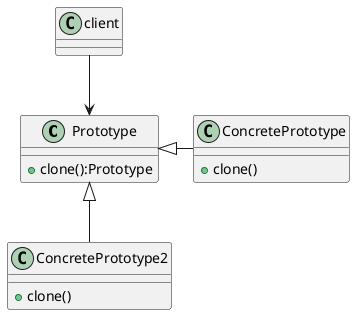 @startuml
'https://plantuml.com/class-diagram

class Prototype{
    +clone():Prototype
}

client --> Prototype

class ConcretePrototype{
    +clone()
}

class ConcretePrototype2{
+clone()
}

ConcretePrototype -left-|>Prototype
ConcretePrototype2 -up-|> Prototype

@enduml
